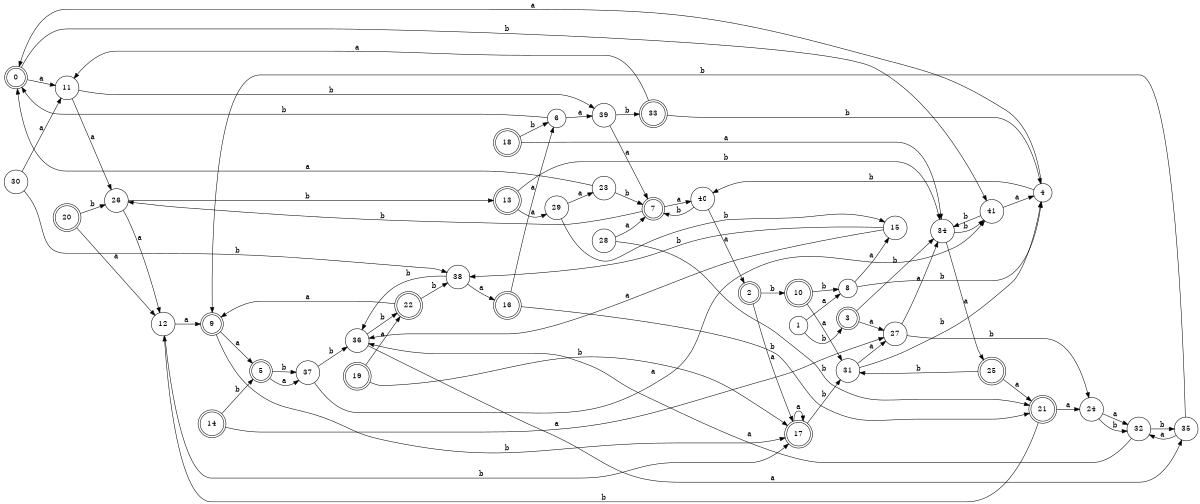 digraph n34_3 {
__start0 [label="" shape="none"];

rankdir=LR;
size="8,5";

s0 [style="rounded,filled", color="black", fillcolor="white" shape="doublecircle", label="0"];
s1 [style="filled", color="black", fillcolor="white" shape="circle", label="1"];
s2 [style="rounded,filled", color="black", fillcolor="white" shape="doublecircle", label="2"];
s3 [style="rounded,filled", color="black", fillcolor="white" shape="doublecircle", label="3"];
s4 [style="filled", color="black", fillcolor="white" shape="circle", label="4"];
s5 [style="rounded,filled", color="black", fillcolor="white" shape="doublecircle", label="5"];
s6 [style="filled", color="black", fillcolor="white" shape="circle", label="6"];
s7 [style="rounded,filled", color="black", fillcolor="white" shape="doublecircle", label="7"];
s8 [style="filled", color="black", fillcolor="white" shape="circle", label="8"];
s9 [style="rounded,filled", color="black", fillcolor="white" shape="doublecircle", label="9"];
s10 [style="rounded,filled", color="black", fillcolor="white" shape="doublecircle", label="10"];
s11 [style="filled", color="black", fillcolor="white" shape="circle", label="11"];
s12 [style="filled", color="black", fillcolor="white" shape="circle", label="12"];
s13 [style="rounded,filled", color="black", fillcolor="white" shape="doublecircle", label="13"];
s14 [style="rounded,filled", color="black", fillcolor="white" shape="doublecircle", label="14"];
s15 [style="filled", color="black", fillcolor="white" shape="circle", label="15"];
s16 [style="rounded,filled", color="black", fillcolor="white" shape="doublecircle", label="16"];
s17 [style="rounded,filled", color="black", fillcolor="white" shape="doublecircle", label="17"];
s18 [style="rounded,filled", color="black", fillcolor="white" shape="doublecircle", label="18"];
s19 [style="rounded,filled", color="black", fillcolor="white" shape="doublecircle", label="19"];
s20 [style="rounded,filled", color="black", fillcolor="white" shape="doublecircle", label="20"];
s21 [style="rounded,filled", color="black", fillcolor="white" shape="doublecircle", label="21"];
s22 [style="rounded,filled", color="black", fillcolor="white" shape="doublecircle", label="22"];
s23 [style="filled", color="black", fillcolor="white" shape="circle", label="23"];
s24 [style="filled", color="black", fillcolor="white" shape="circle", label="24"];
s25 [style="rounded,filled", color="black", fillcolor="white" shape="doublecircle", label="25"];
s26 [style="filled", color="black", fillcolor="white" shape="circle", label="26"];
s27 [style="filled", color="black", fillcolor="white" shape="circle", label="27"];
s28 [style="filled", color="black", fillcolor="white" shape="circle", label="28"];
s29 [style="filled", color="black", fillcolor="white" shape="circle", label="29"];
s30 [style="filled", color="black", fillcolor="white" shape="circle", label="30"];
s31 [style="filled", color="black", fillcolor="white" shape="circle", label="31"];
s32 [style="filled", color="black", fillcolor="white" shape="circle", label="32"];
s33 [style="rounded,filled", color="black", fillcolor="white" shape="doublecircle", label="33"];
s34 [style="filled", color="black", fillcolor="white" shape="circle", label="34"];
s35 [style="filled", color="black", fillcolor="white" shape="circle", label="35"];
s36 [style="filled", color="black", fillcolor="white" shape="circle", label="36"];
s37 [style="filled", color="black", fillcolor="white" shape="circle", label="37"];
s38 [style="filled", color="black", fillcolor="white" shape="circle", label="38"];
s39 [style="filled", color="black", fillcolor="white" shape="circle", label="39"];
s40 [style="filled", color="black", fillcolor="white" shape="circle", label="40"];
s41 [style="filled", color="black", fillcolor="white" shape="circle", label="41"];
s0 -> s11 [label="a"];
s0 -> s41 [label="b"];
s1 -> s8 [label="a"];
s1 -> s3 [label="b"];
s2 -> s17 [label="a"];
s2 -> s10 [label="b"];
s3 -> s27 [label="a"];
s3 -> s34 [label="b"];
s4 -> s0 [label="a"];
s4 -> s40 [label="b"];
s5 -> s37 [label="a"];
s5 -> s37 [label="b"];
s6 -> s39 [label="a"];
s6 -> s0 [label="b"];
s7 -> s40 [label="a"];
s7 -> s26 [label="b"];
s8 -> s15 [label="a"];
s8 -> s4 [label="b"];
s9 -> s5 [label="a"];
s9 -> s17 [label="b"];
s10 -> s31 [label="a"];
s10 -> s8 [label="b"];
s11 -> s26 [label="a"];
s11 -> s39 [label="b"];
s12 -> s9 [label="a"];
s12 -> s17 [label="b"];
s13 -> s29 [label="a"];
s13 -> s34 [label="b"];
s14 -> s27 [label="a"];
s14 -> s5 [label="b"];
s15 -> s36 [label="a"];
s15 -> s38 [label="b"];
s16 -> s6 [label="a"];
s16 -> s21 [label="b"];
s17 -> s17 [label="a"];
s17 -> s31 [label="b"];
s18 -> s34 [label="a"];
s18 -> s6 [label="b"];
s19 -> s22 [label="a"];
s19 -> s17 [label="b"];
s20 -> s12 [label="a"];
s20 -> s26 [label="b"];
s21 -> s24 [label="a"];
s21 -> s12 [label="b"];
s22 -> s9 [label="a"];
s22 -> s38 [label="b"];
s23 -> s0 [label="a"];
s23 -> s7 [label="b"];
s24 -> s32 [label="a"];
s24 -> s32 [label="b"];
s25 -> s21 [label="a"];
s25 -> s31 [label="b"];
s26 -> s12 [label="a"];
s26 -> s13 [label="b"];
s27 -> s34 [label="a"];
s27 -> s24 [label="b"];
s28 -> s7 [label="a"];
s28 -> s21 [label="b"];
s29 -> s23 [label="a"];
s29 -> s15 [label="b"];
s30 -> s11 [label="a"];
s30 -> s38 [label="b"];
s31 -> s27 [label="a"];
s31 -> s4 [label="b"];
s32 -> s36 [label="a"];
s32 -> s35 [label="b"];
s33 -> s11 [label="a"];
s33 -> s4 [label="b"];
s34 -> s25 [label="a"];
s34 -> s41 [label="b"];
s35 -> s32 [label="a"];
s35 -> s9 [label="b"];
s36 -> s35 [label="a"];
s36 -> s22 [label="b"];
s37 -> s41 [label="a"];
s37 -> s36 [label="b"];
s38 -> s16 [label="a"];
s38 -> s36 [label="b"];
s39 -> s7 [label="a"];
s39 -> s33 [label="b"];
s40 -> s2 [label="a"];
s40 -> s7 [label="b"];
s41 -> s4 [label="a"];
s41 -> s34 [label="b"];

}